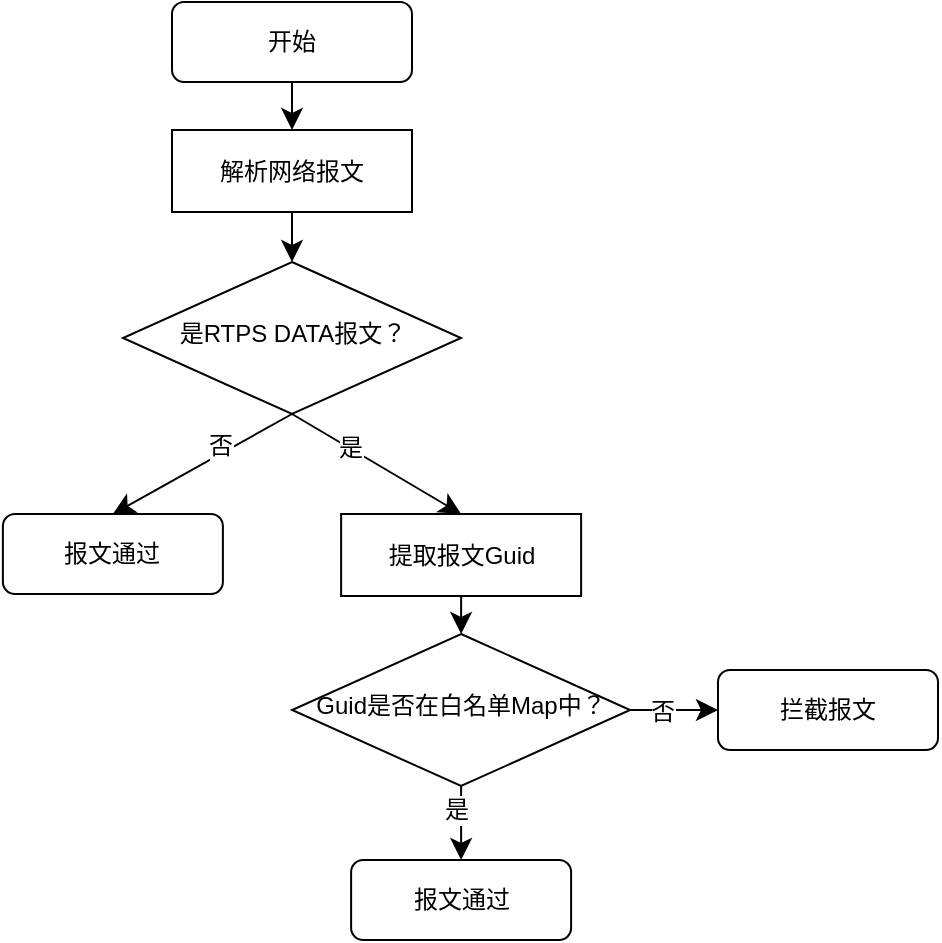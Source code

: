 <mxfile version="24.9.2">
  <diagram id="C5RBs43oDa-KdzZeNtuy" name="Page-1">
    <mxGraphModel dx="1342" dy="702" grid="0" gridSize="10" guides="1" tooltips="1" connect="1" arrows="1" fold="1" page="1" pageScale="1" pageWidth="827" pageHeight="1169" math="0" shadow="0">
      <root>
        <mxCell id="WIyWlLk6GJQsqaUBKTNV-0" />
        <mxCell id="WIyWlLk6GJQsqaUBKTNV-1" parent="WIyWlLk6GJQsqaUBKTNV-0" />
        <mxCell id="lhMgJ-qiLvSC5R1CgFq--7" style="edgeStyle=none;curved=1;rounded=0;orthogonalLoop=1;jettySize=auto;html=1;fontSize=12;startSize=8;endSize=8;entryX=0.5;entryY=0;entryDx=0;entryDy=0;exitX=0.5;exitY=1;exitDx=0;exitDy=0;" edge="1" parent="WIyWlLk6GJQsqaUBKTNV-1" source="WIyWlLk6GJQsqaUBKTNV-6" target="WIyWlLk6GJQsqaUBKTNV-7">
          <mxGeometry relative="1" as="geometry">
            <mxPoint x="343.81" y="245" as="targetPoint" />
            <mxPoint x="220" y="339" as="sourcePoint" />
          </mxGeometry>
        </mxCell>
        <mxCell id="lhMgJ-qiLvSC5R1CgFq--8" value="否" style="edgeLabel;html=1;align=center;verticalAlign=middle;resizable=0;points=[];fontSize=12;" vertex="1" connectable="0" parent="lhMgJ-qiLvSC5R1CgFq--7">
          <mxGeometry x="-0.22" y="-2" relative="1" as="geometry">
            <mxPoint y="-2" as="offset" />
          </mxGeometry>
        </mxCell>
        <mxCell id="lhMgJ-qiLvSC5R1CgFq--13" style="edgeStyle=none;curved=1;rounded=0;orthogonalLoop=1;jettySize=auto;html=1;exitX=0.5;exitY=1;exitDx=0;exitDy=0;entryX=0.5;entryY=0;entryDx=0;entryDy=0;fontSize=12;startSize=8;endSize=8;" edge="1" parent="WIyWlLk6GJQsqaUBKTNV-1" source="WIyWlLk6GJQsqaUBKTNV-6" target="lhMgJ-qiLvSC5R1CgFq--12">
          <mxGeometry relative="1" as="geometry" />
        </mxCell>
        <mxCell id="lhMgJ-qiLvSC5R1CgFq--15" value="是" style="edgeLabel;html=1;align=center;verticalAlign=middle;resizable=0;points=[];fontSize=12;" vertex="1" connectable="0" parent="lhMgJ-qiLvSC5R1CgFq--13">
          <mxGeometry x="-0.333" relative="1" as="geometry">
            <mxPoint as="offset" />
          </mxGeometry>
        </mxCell>
        <mxCell id="WIyWlLk6GJQsqaUBKTNV-6" value="是RTPS DATA报文？" style="rhombus;whiteSpace=wrap;html=1;shadow=0;fontFamily=Helvetica;fontSize=12;align=center;strokeWidth=1;spacing=6;spacingTop=-4;" parent="WIyWlLk6GJQsqaUBKTNV-1" vertex="1">
          <mxGeometry x="135.5" y="261" width="169" height="76" as="geometry" />
        </mxCell>
        <mxCell id="lhMgJ-qiLvSC5R1CgFq--6" style="edgeStyle=none;curved=1;rounded=0;orthogonalLoop=1;jettySize=auto;html=1;exitX=0.5;exitY=1;exitDx=0;exitDy=0;entryX=0.5;entryY=0;entryDx=0;entryDy=0;fontSize=12;startSize=8;endSize=8;" edge="1" parent="WIyWlLk6GJQsqaUBKTNV-1" source="WIyWlLk6GJQsqaUBKTNV-3" target="lhMgJ-qiLvSC5R1CgFq--2">
          <mxGeometry relative="1" as="geometry" />
        </mxCell>
        <mxCell id="WIyWlLk6GJQsqaUBKTNV-3" value="开始" style="rounded=1;whiteSpace=wrap;html=1;fontSize=12;glass=0;strokeWidth=1;shadow=0;" parent="WIyWlLk6GJQsqaUBKTNV-1" vertex="1">
          <mxGeometry x="160" y="131" width="120" height="40" as="geometry" />
        </mxCell>
        <mxCell id="WIyWlLk6GJQsqaUBKTNV-7" value="报文通过" style="rounded=1;whiteSpace=wrap;html=1;fontSize=12;glass=0;strokeWidth=1;shadow=0;" parent="WIyWlLk6GJQsqaUBKTNV-1" vertex="1">
          <mxGeometry x="75.445" y="387" width="110" height="40" as="geometry" />
        </mxCell>
        <mxCell id="lhMgJ-qiLvSC5R1CgFq--4" style="edgeStyle=none;curved=1;rounded=0;orthogonalLoop=1;jettySize=auto;html=1;exitX=0.5;exitY=1;exitDx=0;exitDy=0;entryX=0.5;entryY=0;entryDx=0;entryDy=0;fontSize=12;startSize=8;endSize=8;" edge="1" parent="WIyWlLk6GJQsqaUBKTNV-1" source="lhMgJ-qiLvSC5R1CgFq--2" target="WIyWlLk6GJQsqaUBKTNV-6">
          <mxGeometry relative="1" as="geometry" />
        </mxCell>
        <mxCell id="lhMgJ-qiLvSC5R1CgFq--2" value="解析网络报文" style="whiteSpace=wrap;html=1;" vertex="1" parent="WIyWlLk6GJQsqaUBKTNV-1">
          <mxGeometry x="160" y="195" width="120" height="41" as="geometry" />
        </mxCell>
        <mxCell id="lhMgJ-qiLvSC5R1CgFq--10" style="edgeStyle=none;curved=1;rounded=0;orthogonalLoop=1;jettySize=auto;html=1;exitX=1;exitY=1;exitDx=0;exitDy=0;fontSize=12;startSize=8;endSize=8;" edge="1" parent="WIyWlLk6GJQsqaUBKTNV-1">
          <mxGeometry relative="1" as="geometry">
            <mxPoint x="259.5" y="413" as="sourcePoint" />
            <mxPoint x="259.5" y="413" as="targetPoint" />
          </mxGeometry>
        </mxCell>
        <mxCell id="lhMgJ-qiLvSC5R1CgFq--17" style="edgeStyle=none;curved=1;rounded=0;orthogonalLoop=1;jettySize=auto;html=1;exitX=0.5;exitY=1;exitDx=0;exitDy=0;entryX=0.5;entryY=0;entryDx=0;entryDy=0;fontSize=12;startSize=8;endSize=8;" edge="1" parent="WIyWlLk6GJQsqaUBKTNV-1" source="lhMgJ-qiLvSC5R1CgFq--12" target="lhMgJ-qiLvSC5R1CgFq--16">
          <mxGeometry relative="1" as="geometry" />
        </mxCell>
        <mxCell id="lhMgJ-qiLvSC5R1CgFq--12" value="提取报文Guid" style="whiteSpace=wrap;html=1;" vertex="1" parent="WIyWlLk6GJQsqaUBKTNV-1">
          <mxGeometry x="244.555" y="387" width="120" height="41" as="geometry" />
        </mxCell>
        <mxCell id="lhMgJ-qiLvSC5R1CgFq--28" style="edgeStyle=none;curved=1;rounded=0;orthogonalLoop=1;jettySize=auto;html=1;exitX=0.5;exitY=1;exitDx=0;exitDy=0;entryX=0.5;entryY=0;entryDx=0;entryDy=0;fontSize=12;startSize=8;endSize=8;" edge="1" parent="WIyWlLk6GJQsqaUBKTNV-1" source="lhMgJ-qiLvSC5R1CgFq--16" target="lhMgJ-qiLvSC5R1CgFq--27">
          <mxGeometry relative="1" as="geometry" />
        </mxCell>
        <mxCell id="lhMgJ-qiLvSC5R1CgFq--29" value="是" style="edgeLabel;html=1;align=center;verticalAlign=middle;resizable=0;points=[];fontSize=12;" vertex="1" connectable="0" parent="lhMgJ-qiLvSC5R1CgFq--28">
          <mxGeometry x="-0.382" y="-3" relative="1" as="geometry">
            <mxPoint as="offset" />
          </mxGeometry>
        </mxCell>
        <mxCell id="lhMgJ-qiLvSC5R1CgFq--16" value="Guid是否在白名单Map中？" style="rhombus;whiteSpace=wrap;html=1;shadow=0;fontFamily=Helvetica;fontSize=12;align=center;strokeWidth=1;spacing=6;spacingTop=-4;" vertex="1" parent="WIyWlLk6GJQsqaUBKTNV-1">
          <mxGeometry x="220.055" y="447" width="169" height="76" as="geometry" />
        </mxCell>
        <mxCell id="lhMgJ-qiLvSC5R1CgFq--18" style="edgeStyle=none;curved=1;rounded=0;orthogonalLoop=1;jettySize=auto;html=1;exitX=1;exitY=0.5;exitDx=0;exitDy=0;fontSize=12;startSize=8;endSize=8;entryX=0;entryY=0.5;entryDx=0;entryDy=0;" edge="1" target="lhMgJ-qiLvSC5R1CgFq--20" parent="WIyWlLk6GJQsqaUBKTNV-1" source="lhMgJ-qiLvSC5R1CgFq--16">
          <mxGeometry relative="1" as="geometry">
            <mxPoint x="343.81" y="416" as="targetPoint" />
            <mxPoint x="305" y="416" as="sourcePoint" />
          </mxGeometry>
        </mxCell>
        <mxCell id="lhMgJ-qiLvSC5R1CgFq--26" value="否" style="edgeLabel;html=1;align=center;verticalAlign=middle;resizable=0;points=[];fontSize=12;" vertex="1" connectable="0" parent="lhMgJ-qiLvSC5R1CgFq--18">
          <mxGeometry x="-0.268" y="-1" relative="1" as="geometry">
            <mxPoint as="offset" />
          </mxGeometry>
        </mxCell>
        <mxCell id="lhMgJ-qiLvSC5R1CgFq--20" value="拦截报文" style="rounded=1;whiteSpace=wrap;html=1;fontSize=12;glass=0;strokeWidth=1;shadow=0;" vertex="1" parent="WIyWlLk6GJQsqaUBKTNV-1">
          <mxGeometry x="433" y="465" width="110" height="40" as="geometry" />
        </mxCell>
        <mxCell id="lhMgJ-qiLvSC5R1CgFq--27" value="报文通过" style="rounded=1;whiteSpace=wrap;html=1;fontSize=12;glass=0;strokeWidth=1;shadow=0;" vertex="1" parent="WIyWlLk6GJQsqaUBKTNV-1">
          <mxGeometry x="249.555" y="560" width="110" height="40" as="geometry" />
        </mxCell>
      </root>
    </mxGraphModel>
  </diagram>
</mxfile>
